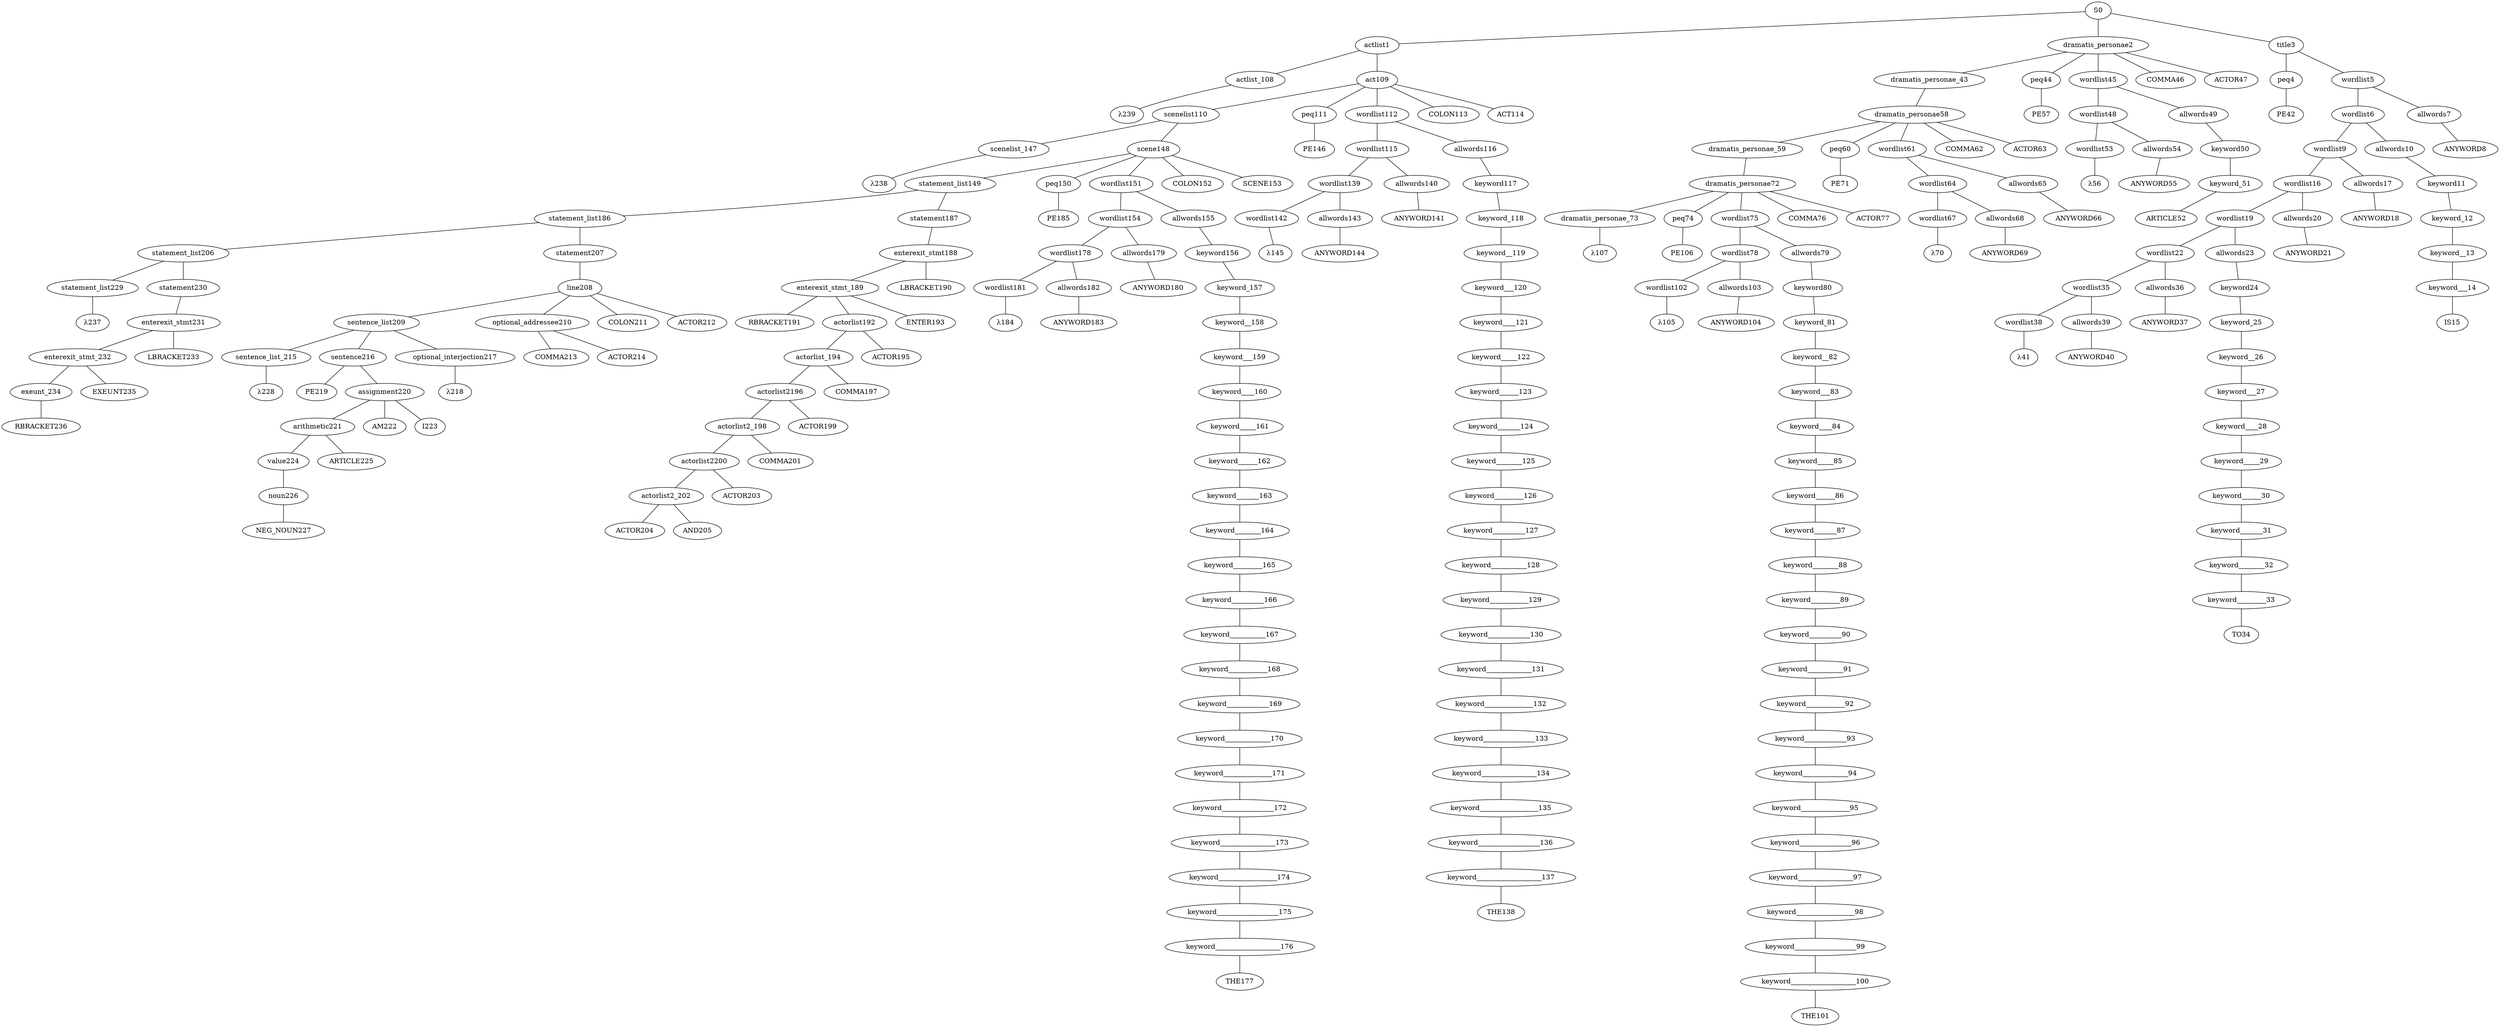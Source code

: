 strict graph {
	S0 -- actlist1
	S0 -- dramatis_personae2
	S0 -- title3

	title3 -- peq4
	title3 -- wordlist5

	wordlist5 -- wordlist6
	wordlist5 -- allwords7

	allwords7 -- ANYWORD8


	wordlist6 -- wordlist9
	wordlist6 -- allwords10

	allwords10 -- keyword11

	keyword11 -- keyword_12

	keyword_12 -- keyword__13

	keyword__13 -- keyword___14

	keyword___14 -- IS15


	wordlist9 -- wordlist16
	wordlist9 -- allwords17

	allwords17 -- ANYWORD18


	wordlist16 -- wordlist19
	wordlist16 -- allwords20

	allwords20 -- ANYWORD21


	wordlist19 -- wordlist22
	wordlist19 -- allwords23

	allwords23 -- keyword24

	keyword24 -- keyword_25

	keyword_25 -- keyword__26

	keyword__26 -- keyword___27

	keyword___27 -- keyword____28

	keyword____28 -- keyword_____29

	keyword_____29 -- keyword______30

	keyword______30 -- keyword_______31

	keyword_______31 -- keyword________32

	keyword________32 -- keyword_________33

	keyword_________33 -- TO34


	wordlist22 -- wordlist35
	wordlist22 -- allwords36

	allwords36 -- ANYWORD37


	wordlist35 -- wordlist38
	wordlist35 -- allwords39

	allwords39 -- ANYWORD40


	wordlist38 -- λ41

	peq4 -- PE42


	dramatis_personae2 -- dramatis_personae_43
	dramatis_personae2 -- peq44
	dramatis_personae2 -- wordlist45
	dramatis_personae2 -- COMMA46
	dramatis_personae2 -- ACTOR47



	wordlist45 -- wordlist48
	wordlist45 -- allwords49

	allwords49 -- keyword50

	keyword50 -- keyword_51

	keyword_51 -- ARTICLE52


	wordlist48 -- wordlist53
	wordlist48 -- allwords54

	allwords54 -- ANYWORD55


	wordlist53 -- λ56

	peq44 -- PE57


	dramatis_personae_43 -- dramatis_personae58

	dramatis_personae58 -- dramatis_personae_59
	dramatis_personae58 -- peq60
	dramatis_personae58 -- wordlist61
	dramatis_personae58 -- COMMA62
	dramatis_personae58 -- ACTOR63



	wordlist61 -- wordlist64
	wordlist61 -- allwords65

	allwords65 -- ANYWORD66


	wordlist64 -- wordlist67
	wordlist64 -- allwords68

	allwords68 -- ANYWORD69


	wordlist67 -- λ70

	peq60 -- PE71


	dramatis_personae_59 -- dramatis_personae72

	dramatis_personae72 -- dramatis_personae_73
	dramatis_personae72 -- peq74
	dramatis_personae72 -- wordlist75
	dramatis_personae72 -- COMMA76
	dramatis_personae72 -- ACTOR77



	wordlist75 -- wordlist78
	wordlist75 -- allwords79

	allwords79 -- keyword80

	keyword80 -- keyword_81

	keyword_81 -- keyword__82

	keyword__82 -- keyword___83

	keyword___83 -- keyword____84

	keyword____84 -- keyword_____85

	keyword_____85 -- keyword______86

	keyword______86 -- keyword_______87

	keyword_______87 -- keyword________88

	keyword________88 -- keyword_________89

	keyword_________89 -- keyword__________90

	keyword__________90 -- keyword___________91

	keyword___________91 -- keyword____________92

	keyword____________92 -- keyword_____________93

	keyword_____________93 -- keyword______________94

	keyword______________94 -- keyword_______________95

	keyword_______________95 -- keyword________________96

	keyword________________96 -- keyword_________________97

	keyword_________________97 -- keyword__________________98

	keyword__________________98 -- keyword___________________99

	keyword___________________99 -- keyword____________________100

	keyword____________________100 -- THE101


	wordlist78 -- wordlist102
	wordlist78 -- allwords103

	allwords103 -- ANYWORD104


	wordlist102 -- λ105

	peq74 -- PE106


	dramatis_personae_73 -- λ107

	actlist1 -- actlist_108
	actlist1 -- act109

	act109 -- scenelist110
	act109 -- peq111
	act109 -- wordlist112
	act109 -- COLON113
	act109 -- ACT114



	wordlist112 -- wordlist115
	wordlist112 -- allwords116

	allwords116 -- keyword117

	keyword117 -- keyword_118

	keyword_118 -- keyword__119

	keyword__119 -- keyword___120

	keyword___120 -- keyword____121

	keyword____121 -- keyword_____122

	keyword_____122 -- keyword______123

	keyword______123 -- keyword_______124

	keyword_______124 -- keyword________125

	keyword________125 -- keyword_________126

	keyword_________126 -- keyword__________127

	keyword__________127 -- keyword___________128

	keyword___________128 -- keyword____________129

	keyword____________129 -- keyword_____________130

	keyword_____________130 -- keyword______________131

	keyword______________131 -- keyword_______________132

	keyword_______________132 -- keyword________________133

	keyword________________133 -- keyword_________________134

	keyword_________________134 -- keyword__________________135

	keyword__________________135 -- keyword___________________136

	keyword___________________136 -- keyword____________________137

	keyword____________________137 -- THE138


	wordlist115 -- wordlist139
	wordlist115 -- allwords140

	allwords140 -- ANYWORD141


	wordlist139 -- wordlist142
	wordlist139 -- allwords143

	allwords143 -- ANYWORD144


	wordlist142 -- λ145

	peq111 -- PE146


	scenelist110 -- scenelist_147
	scenelist110 -- scene148

	scene148 -- statement_list149
	scene148 -- peq150
	scene148 -- wordlist151
	scene148 -- COLON152
	scene148 -- SCENE153



	wordlist151 -- wordlist154
	wordlist151 -- allwords155

	allwords155 -- keyword156

	keyword156 -- keyword_157

	keyword_157 -- keyword__158

	keyword__158 -- keyword___159

	keyword___159 -- keyword____160

	keyword____160 -- keyword_____161

	keyword_____161 -- keyword______162

	keyword______162 -- keyword_______163

	keyword_______163 -- keyword________164

	keyword________164 -- keyword_________165

	keyword_________165 -- keyword__________166

	keyword__________166 -- keyword___________167

	keyword___________167 -- keyword____________168

	keyword____________168 -- keyword_____________169

	keyword_____________169 -- keyword______________170

	keyword______________170 -- keyword_______________171

	keyword_______________171 -- keyword________________172

	keyword________________172 -- keyword_________________173

	keyword_________________173 -- keyword__________________174

	keyword__________________174 -- keyword___________________175

	keyword___________________175 -- keyword____________________176

	keyword____________________176 -- THE177


	wordlist154 -- wordlist178
	wordlist154 -- allwords179

	allwords179 -- ANYWORD180


	wordlist178 -- wordlist181
	wordlist178 -- allwords182

	allwords182 -- ANYWORD183


	wordlist181 -- λ184

	peq150 -- PE185


	statement_list149 -- statement_list186
	statement_list149 -- statement187

	statement187 -- enterexit_stmt188

	enterexit_stmt188 -- enterexit_stmt_189
	enterexit_stmt188 -- LBRACKET190


	enterexit_stmt_189 -- RBRACKET191
	enterexit_stmt_189 -- actorlist192
	enterexit_stmt_189 -- ENTER193


	actorlist192 -- actorlist_194
	actorlist192 -- ACTOR195


	actorlist_194 -- actorlist2196
	actorlist_194 -- COMMA197


	actorlist2196 -- actorlist2_198
	actorlist2196 -- ACTOR199


	actorlist2_198 -- actorlist2200
	actorlist2_198 -- COMMA201


	actorlist2200 -- actorlist2_202
	actorlist2200 -- ACTOR203


	actorlist2_202 -- ACTOR204
	actorlist2_202 -- AND205




	statement_list186 -- statement_list206
	statement_list186 -- statement207

	statement207 -- line208

	line208 -- sentence_list209
	line208 -- optional_addressee210
	line208 -- COLON211
	line208 -- ACTOR212



	optional_addressee210 -- COMMA213
	optional_addressee210 -- ACTOR214



	sentence_list209 -- sentence_list_215
	sentence_list209 -- sentence216
	sentence_list209 -- optional_interjection217

	optional_interjection217 -- λ218

	sentence216 -- PE219
	sentence216 -- assignment220

	assignment220 -- arithmetic221
	assignment220 -- AM222
	assignment220 -- I223



	arithmetic221 -- value224
	arithmetic221 -- ARTICLE225


	value224 -- noun226

	noun226 -- NEG_NOUN227



	sentence_list_215 -- λ228

	statement_list206 -- statement_list229
	statement_list206 -- statement230

	statement230 -- enterexit_stmt231

	enterexit_stmt231 -- enterexit_stmt_232
	enterexit_stmt231 -- LBRACKET233


	enterexit_stmt_232 -- exeunt_234
	enterexit_stmt_232 -- EXEUNT235


	exeunt_234 -- RBRACKET236


	statement_list229 -- λ237

	scenelist_147 -- λ238

	actlist_108 -- λ239


}
